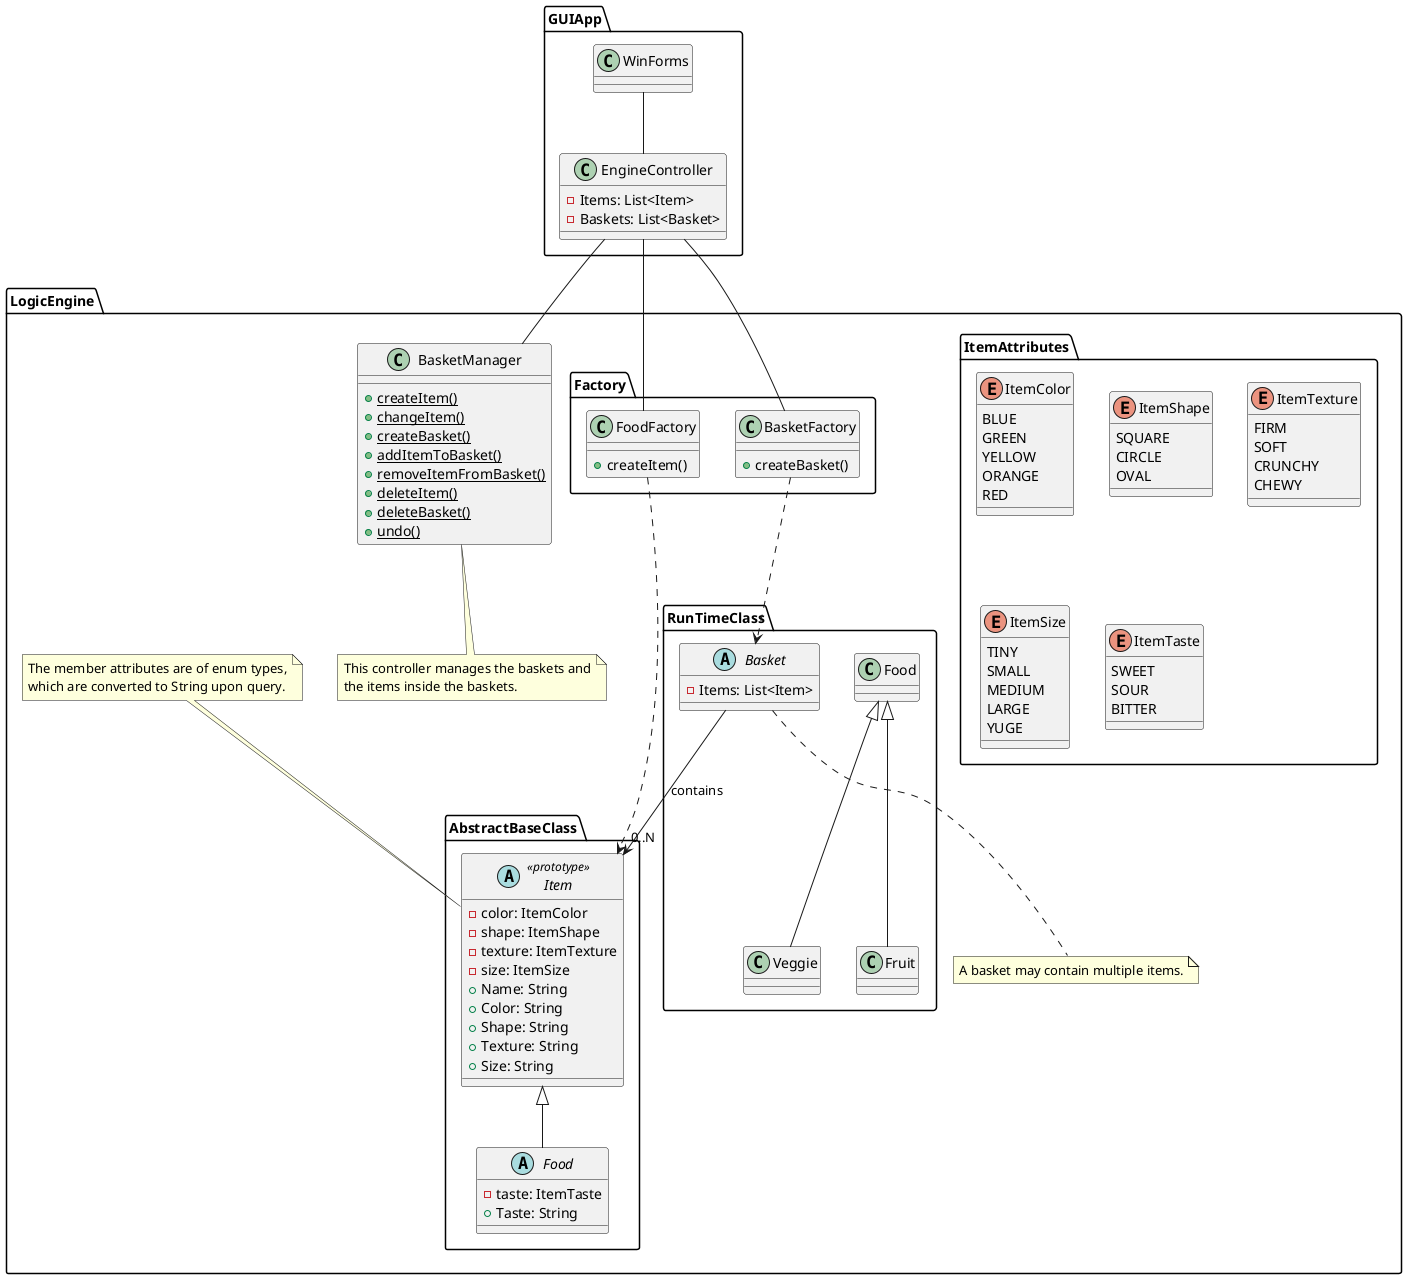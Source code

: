 @startuml "CharlesNorden-ClassDiagram"

package "GUIApp" {
    class EngineController {
        -Items: List<Item>
        -Baskets: List<Basket>
    }

    WinForms -- EngineController
}

package "LogicEngine" {
    class BasketManager {
        {static} +createItem()
        {static} +changeItem()
        {static} +createBasket()
        {static} +addItemToBasket()
        {static} +removeItemFromBasket()
        {static} +deleteItem()
        {static} +deleteBasket()
        {static} +undo()
    }

    package "AbstractBaseClass" {
        abstract class Item << prototype >> {
            -color: ItemColor
            -shape: ItemShape
            -texture: ItemTexture
            -size: ItemSize
            +Name: String
            +Color: String
            +Shape: String
            +Texture: String
            +Size: String
        }

        abstract class Food extends Item {
            -taste: ItemTaste
            +Taste: String
        }
    }

    package "ItemAttributes" {
        enum ItemColor {
            BLUE
            GREEN
            YELLOW
            ORANGE
            RED
        }

        enum ItemShape {
            SQUARE
            CIRCLE
            OVAL
        }

        enum ItemTexture {
            FIRM
            SOFT
            CRUNCHY
            CHEWY
        }

        enum ItemSize {
            TINY
            SMALL
            MEDIUM
            LARGE
            YUGE
        }

        enum ItemTaste {
            SWEET
            SOUR
            BITTER
        }
    }

    package "RunTimeClass" {
        class Veggie extends Food {
        }

        class Fruit extends Food{
        }

        abstract class Basket {
            -Items: List<Item>
        }
    }
    package Factory {
        class BasketFactory {
            +createBasket()
        }

        class FoodFactory {
            +createItem()
        }

        BasketFactory ..> Basket
        FoodFactory ..> Item

        EngineController -- BasketManager
        EngineController -- BasketFactory
        EngineController -- FoodFactory

        Basket --> "0..N" Item : contains
    }

    note bottom of BasketManager
        This controller manages the baskets and
        the items inside the baskets.
    end note

    note top of Item
        The member attributes are of enum types,
        which are converted to String upon query.
    end note

    note bottom of Basket
        A basket may contain multiple items.
    end note
}

@enduml
